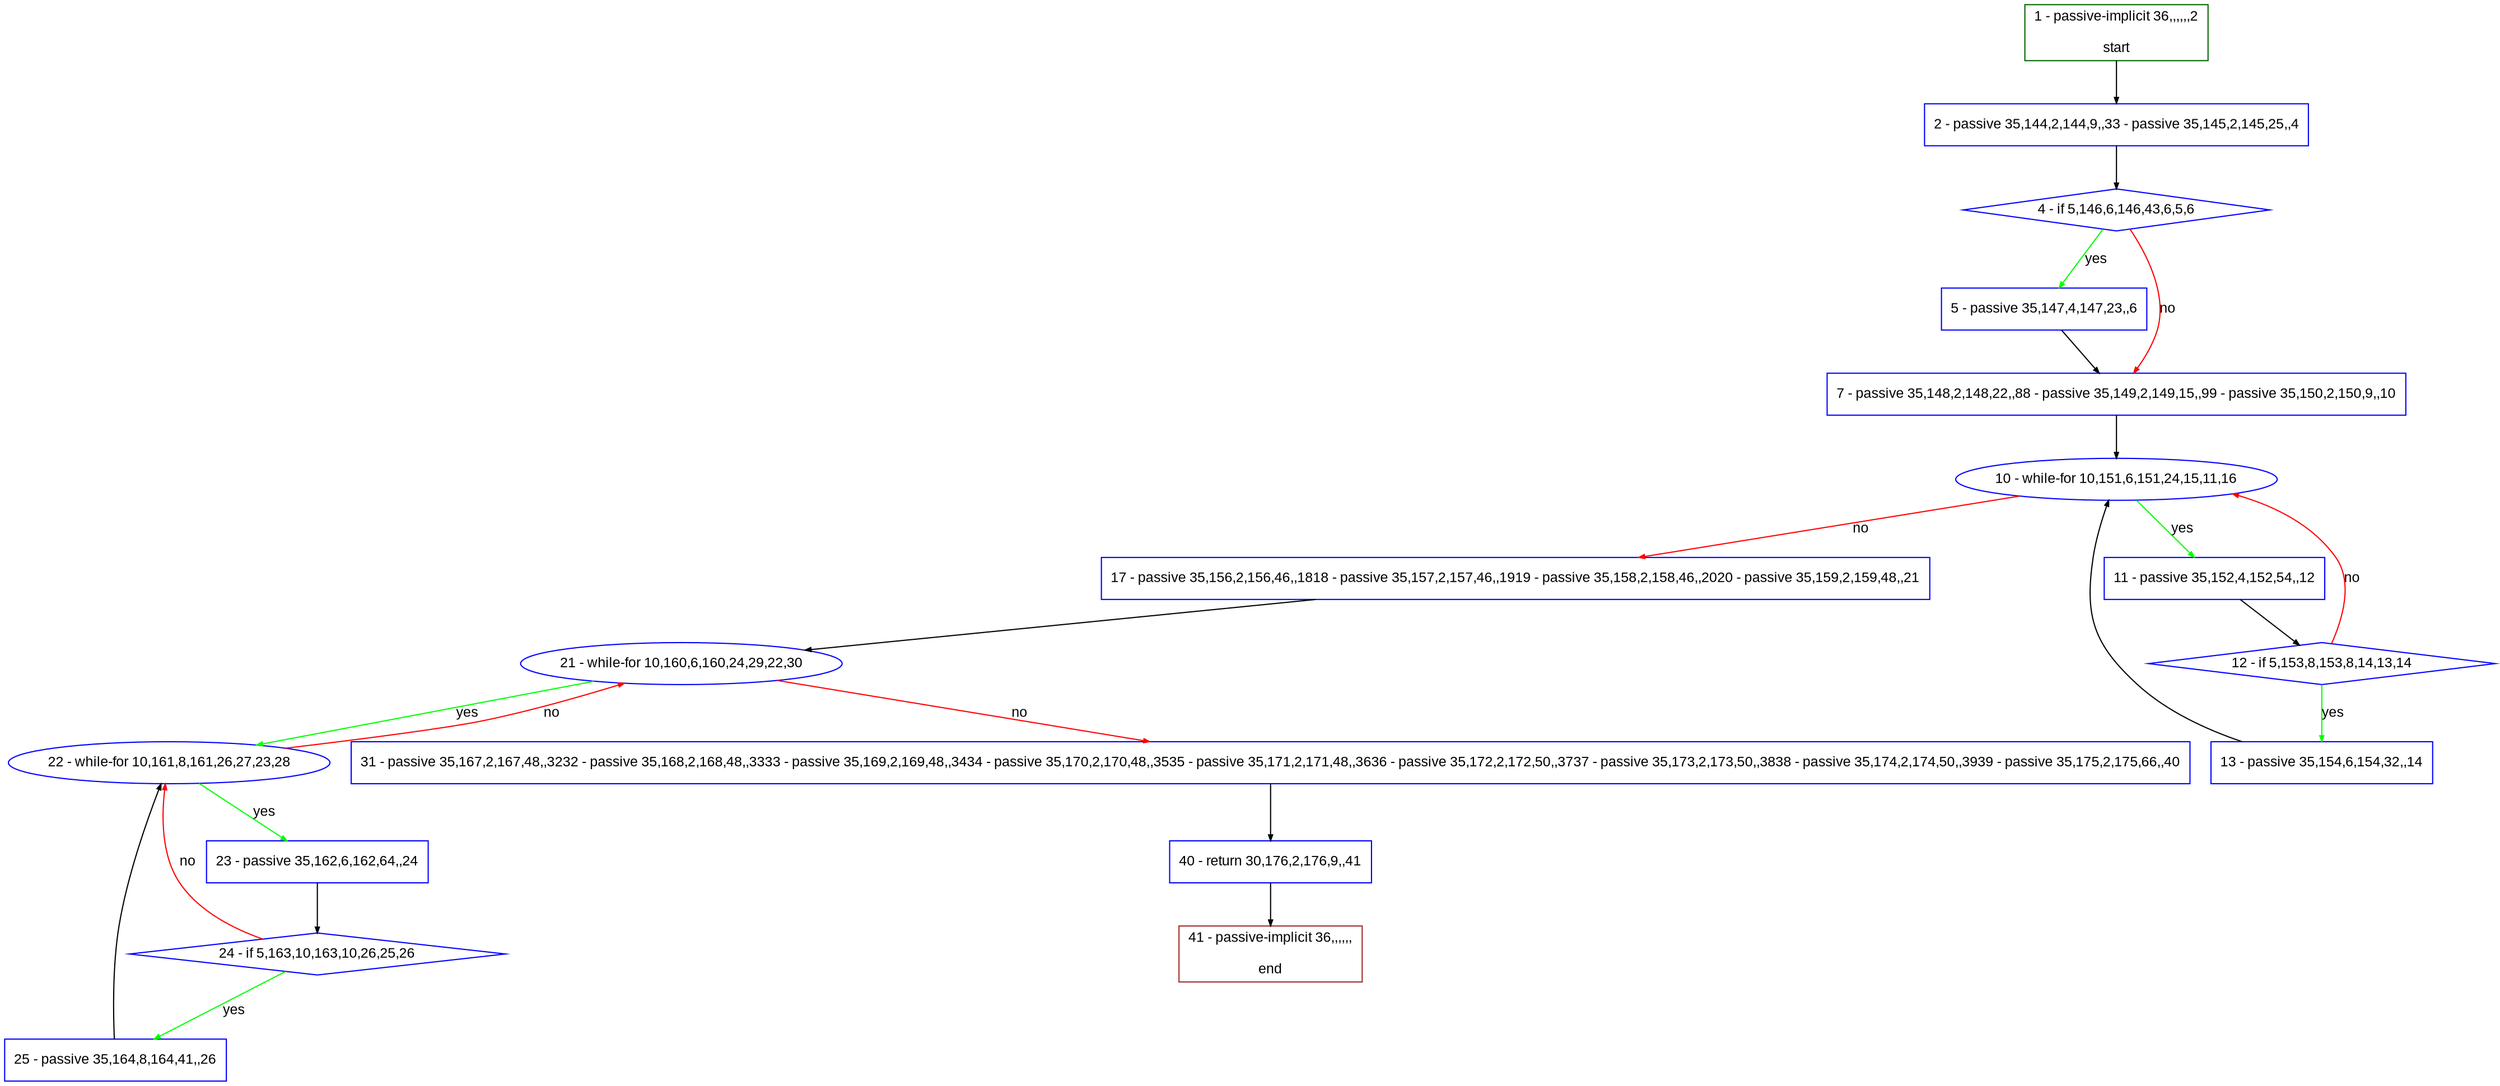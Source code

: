 digraph "" {
  graph [pack="true", label="", fontsize="12", packmode="clust", fontname="Arial", fillcolor="#FFFFCC", bgcolor="white", style="rounded,filled", compound="true"];
  node [node_initialized="no", label="", color="grey", fontsize="12", fillcolor="white", fontname="Arial", style="filled", shape="rectangle", compound="true", fixedsize="false"];
  edge [fontcolor="black", arrowhead="normal", arrowtail="none", arrowsize="0.5", ltail="", label="", color="black", fontsize="12", lhead="", fontname="Arial", dir="forward", compound="true"];
  __N1 [label="2 - passive 35,144,2,144,9,,33 - passive 35,145,2,145,25,,4", color="#0000ff", fillcolor="#ffffff", style="filled", shape="box"];
  __N2 [label="1 - passive-implicit 36,,,,,,2\n\nstart", color="#006400", fillcolor="#ffffff", style="filled", shape="box"];
  __N3 [label="4 - if 5,146,6,146,43,6,5,6", color="#0000ff", fillcolor="#ffffff", style="filled", shape="diamond"];
  __N4 [label="5 - passive 35,147,4,147,23,,6", color="#0000ff", fillcolor="#ffffff", style="filled", shape="box"];
  __N5 [label="7 - passive 35,148,2,148,22,,88 - passive 35,149,2,149,15,,99 - passive 35,150,2,150,9,,10", color="#0000ff", fillcolor="#ffffff", style="filled", shape="box"];
  __N6 [label="10 - while-for 10,151,6,151,24,15,11,16", color="#0000ff", fillcolor="#ffffff", style="filled", shape="oval"];
  __N7 [label="11 - passive 35,152,4,152,54,,12", color="#0000ff", fillcolor="#ffffff", style="filled", shape="box"];
  __N8 [label="17 - passive 35,156,2,156,46,,1818 - passive 35,157,2,157,46,,1919 - passive 35,158,2,158,46,,2020 - passive 35,159,2,159,48,,21", color="#0000ff", fillcolor="#ffffff", style="filled", shape="box"];
  __N9 [label="12 - if 5,153,8,153,8,14,13,14", color="#0000ff", fillcolor="#ffffff", style="filled", shape="diamond"];
  __N10 [label="13 - passive 35,154,6,154,32,,14", color="#0000ff", fillcolor="#ffffff", style="filled", shape="box"];
  __N11 [label="21 - while-for 10,160,6,160,24,29,22,30", color="#0000ff", fillcolor="#ffffff", style="filled", shape="oval"];
  __N12 [label="22 - while-for 10,161,8,161,26,27,23,28", color="#0000ff", fillcolor="#ffffff", style="filled", shape="oval"];
  __N13 [label="31 - passive 35,167,2,167,48,,3232 - passive 35,168,2,168,48,,3333 - passive 35,169,2,169,48,,3434 - passive 35,170,2,170,48,,3535 - passive 35,171,2,171,48,,3636 - passive 35,172,2,172,50,,3737 - passive 35,173,2,173,50,,3838 - passive 35,174,2,174,50,,3939 - passive 35,175,2,175,66,,40", color="#0000ff", fillcolor="#ffffff", style="filled", shape="box"];
  __N14 [label="23 - passive 35,162,6,162,64,,24", color="#0000ff", fillcolor="#ffffff", style="filled", shape="box"];
  __N15 [label="24 - if 5,163,10,163,10,26,25,26", color="#0000ff", fillcolor="#ffffff", style="filled", shape="diamond"];
  __N16 [label="25 - passive 35,164,8,164,41,,26", color="#0000ff", fillcolor="#ffffff", style="filled", shape="box"];
  __N17 [label="40 - return 30,176,2,176,9,,41", color="#0000ff", fillcolor="#ffffff", style="filled", shape="box"];
  __N18 [label="41 - passive-implicit 36,,,,,,\n\nend", color="#a52a2a", fillcolor="#ffffff", style="filled", shape="box"];
  __N2 -> __N1 [arrowhead="normal", arrowtail="none", color="#000000", label="", dir="forward"];
  __N1 -> __N3 [arrowhead="normal", arrowtail="none", color="#000000", label="", dir="forward"];
  __N3 -> __N4 [arrowhead="normal", arrowtail="none", color="#00ff00", label="yes", dir="forward"];
  __N3 -> __N5 [arrowhead="normal", arrowtail="none", color="#ff0000", label="no", dir="forward"];
  __N4 -> __N5 [arrowhead="normal", arrowtail="none", color="#000000", label="", dir="forward"];
  __N5 -> __N6 [arrowhead="normal", arrowtail="none", color="#000000", label="", dir="forward"];
  __N6 -> __N7 [arrowhead="normal", arrowtail="none", color="#00ff00", label="yes", dir="forward"];
  __N6 -> __N8 [arrowhead="normal", arrowtail="none", color="#ff0000", label="no", dir="forward"];
  __N7 -> __N9 [arrowhead="normal", arrowtail="none", color="#000000", label="", dir="forward"];
  __N9 -> __N6 [arrowhead="normal", arrowtail="none", color="#ff0000", label="no", dir="forward"];
  __N9 -> __N10 [arrowhead="normal", arrowtail="none", color="#00ff00", label="yes", dir="forward"];
  __N10 -> __N6 [arrowhead="normal", arrowtail="none", color="#000000", label="", dir="forward"];
  __N8 -> __N11 [arrowhead="normal", arrowtail="none", color="#000000", label="", dir="forward"];
  __N11 -> __N12 [arrowhead="normal", arrowtail="none", color="#00ff00", label="yes", dir="forward"];
  __N12 -> __N11 [arrowhead="normal", arrowtail="none", color="#ff0000", label="no", dir="forward"];
  __N11 -> __N13 [arrowhead="normal", arrowtail="none", color="#ff0000", label="no", dir="forward"];
  __N12 -> __N14 [arrowhead="normal", arrowtail="none", color="#00ff00", label="yes", dir="forward"];
  __N14 -> __N15 [arrowhead="normal", arrowtail="none", color="#000000", label="", dir="forward"];
  __N15 -> __N12 [arrowhead="normal", arrowtail="none", color="#ff0000", label="no", dir="forward"];
  __N15 -> __N16 [arrowhead="normal", arrowtail="none", color="#00ff00", label="yes", dir="forward"];
  __N16 -> __N12 [arrowhead="normal", arrowtail="none", color="#000000", label="", dir="forward"];
  __N13 -> __N17 [arrowhead="normal", arrowtail="none", color="#000000", label="", dir="forward"];
  __N17 -> __N18 [arrowhead="normal", arrowtail="none", color="#000000", label="", dir="forward"];
}
